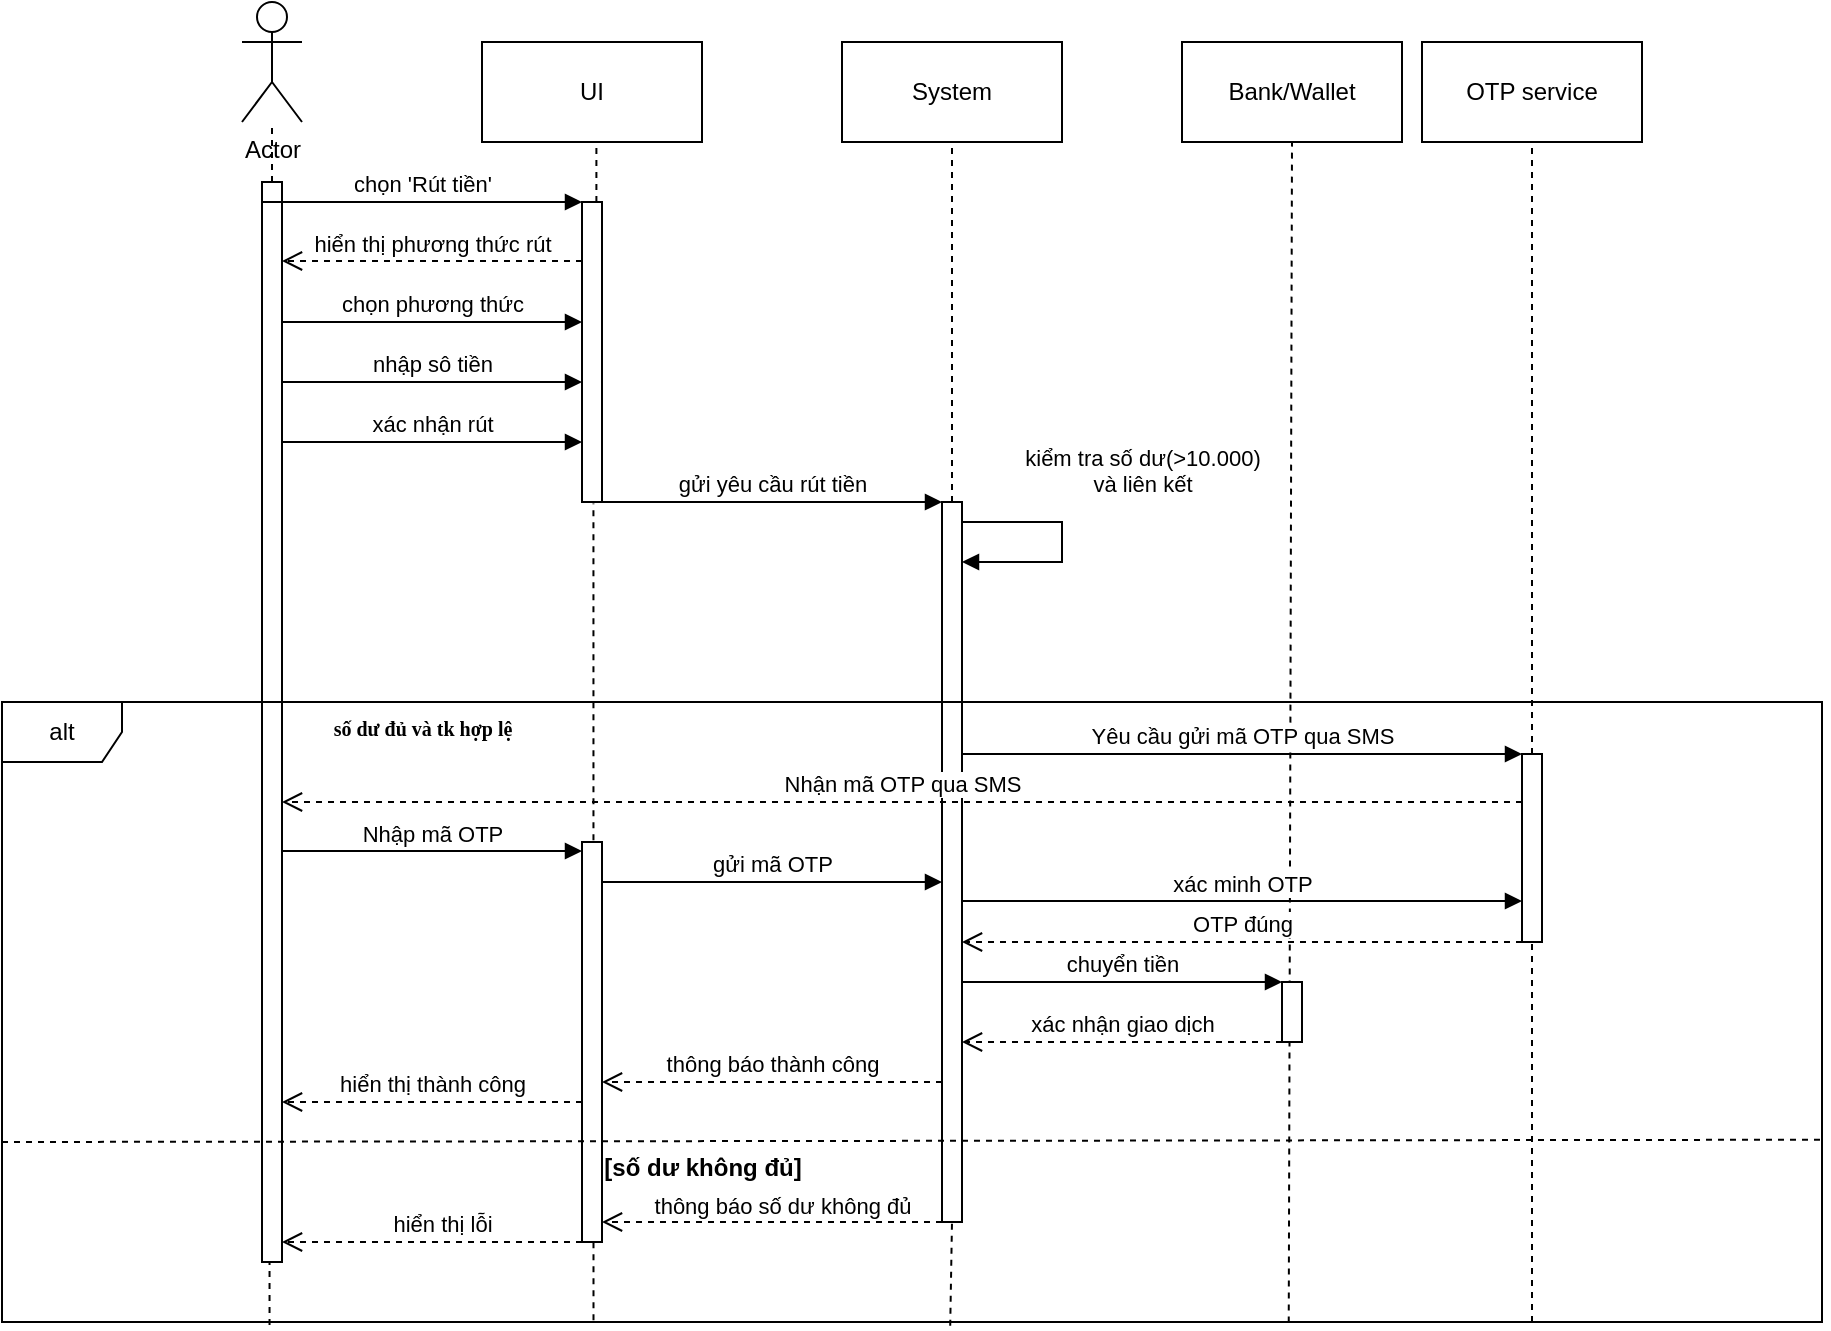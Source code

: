 <mxfile version="26.1.2">
  <diagram name="Page-1" id="2YBvvXClWsGukQMizWep">
    <mxGraphModel dx="962" dy="570" grid="1" gridSize="10" guides="1" tooltips="1" connect="1" arrows="1" fold="1" page="1" pageScale="1" pageWidth="2336" pageHeight="1654" background="none" math="0" shadow="0">
      <root>
        <mxCell id="0" />
        <mxCell id="1" parent="0" />
        <mxCell id="a39JhGWc1IQLA6Pb2ddR-4" value="Actor" style="shape=umlActor;verticalLabelPosition=bottom;verticalAlign=top;html=1;" vertex="1" parent="1">
          <mxGeometry x="140" y="210" width="30" height="60" as="geometry" />
        </mxCell>
        <mxCell id="a39JhGWc1IQLA6Pb2ddR-5" value="" style="endArrow=none;dashed=1;html=1;rounded=0;" edge="1" parent="1" source="a39JhGWc1IQLA6Pb2ddR-17" target="a39JhGWc1IQLA6Pb2ddR-4">
          <mxGeometry width="50" height="50" relative="1" as="geometry">
            <mxPoint x="155" y="680" as="sourcePoint" />
            <mxPoint x="450" y="430" as="targetPoint" />
          </mxGeometry>
        </mxCell>
        <mxCell id="a39JhGWc1IQLA6Pb2ddR-8" value="" style="endArrow=none;dashed=1;html=1;rounded=0;entryX=0.572;entryY=1.005;entryDx=0;entryDy=0;entryPerimeter=0;" edge="1" parent="1" source="a39JhGWc1IQLA6Pb2ddR-22">
          <mxGeometry width="50" height="50" relative="1" as="geometry">
            <mxPoint x="317" y="670" as="sourcePoint" />
            <mxPoint x="317.2" y="280.4" as="targetPoint" />
          </mxGeometry>
        </mxCell>
        <mxCell id="a39JhGWc1IQLA6Pb2ddR-10" value="UI" style="html=1;whiteSpace=wrap;" vertex="1" parent="1">
          <mxGeometry x="260" y="230" width="110" height="50" as="geometry" />
        </mxCell>
        <mxCell id="a39JhGWc1IQLA6Pb2ddR-11" value="System" style="html=1;whiteSpace=wrap;" vertex="1" parent="1">
          <mxGeometry x="440" y="230" width="110" height="50" as="geometry" />
        </mxCell>
        <mxCell id="a39JhGWc1IQLA6Pb2ddR-12" value="Bank/Wallet" style="html=1;whiteSpace=wrap;" vertex="1" parent="1">
          <mxGeometry x="610" y="230" width="110" height="50" as="geometry" />
        </mxCell>
        <mxCell id="a39JhGWc1IQLA6Pb2ddR-13" value="OTP service" style="html=1;whiteSpace=wrap;" vertex="1" parent="1">
          <mxGeometry x="730" y="230" width="110" height="50" as="geometry" />
        </mxCell>
        <mxCell id="a39JhGWc1IQLA6Pb2ddR-14" value="" style="endArrow=none;dashed=1;html=1;rounded=0;entryX=0.5;entryY=1;entryDx=0;entryDy=0;" edge="1" parent="1" source="a39JhGWc1IQLA6Pb2ddR-39" target="a39JhGWc1IQLA6Pb2ddR-11">
          <mxGeometry width="50" height="50" relative="1" as="geometry">
            <mxPoint x="495" y="680" as="sourcePoint" />
            <mxPoint x="450" y="430" as="targetPoint" />
          </mxGeometry>
        </mxCell>
        <mxCell id="a39JhGWc1IQLA6Pb2ddR-15" value="" style="endArrow=none;dashed=1;html=1;rounded=0;entryX=0.5;entryY=1;entryDx=0;entryDy=0;exitX=0.707;exitY=1.001;exitDx=0;exitDy=0;exitPerimeter=0;" edge="1" parent="1" source="a39JhGWc1IQLA6Pb2ddR-44" target="a39JhGWc1IQLA6Pb2ddR-12">
          <mxGeometry width="50" height="50" relative="1" as="geometry">
            <mxPoint x="670" y="930" as="sourcePoint" />
            <mxPoint x="450" y="430" as="targetPoint" />
          </mxGeometry>
        </mxCell>
        <mxCell id="a39JhGWc1IQLA6Pb2ddR-18" value="" style="endArrow=none;dashed=1;html=1;rounded=0;exitX=0.147;exitY=1.005;exitDx=0;exitDy=0;exitPerimeter=0;" edge="1" parent="1" source="a39JhGWc1IQLA6Pb2ddR-44" target="a39JhGWc1IQLA6Pb2ddR-17">
          <mxGeometry width="50" height="50" relative="1" as="geometry">
            <mxPoint x="155" y="911" as="sourcePoint" />
            <mxPoint x="155" y="270" as="targetPoint" />
          </mxGeometry>
        </mxCell>
        <mxCell id="a39JhGWc1IQLA6Pb2ddR-17" value="" style="html=1;points=[[0,0,0,0,5],[0,1,0,0,-5],[1,0,0,0,5],[1,1,0,0,-5]];perimeter=orthogonalPerimeter;outlineConnect=0;targetShapes=umlLifeline;portConstraint=eastwest;newEdgeStyle={&quot;curved&quot;:0,&quot;rounded&quot;:0};" vertex="1" parent="1">
          <mxGeometry x="150" y="300" width="10" height="540" as="geometry" />
        </mxCell>
        <mxCell id="a39JhGWc1IQLA6Pb2ddR-19" value="" style="endArrow=none;dashed=1;html=1;rounded=0;entryX=0.5;entryY=1;entryDx=0;entryDy=0;" edge="1" parent="1" source="a39JhGWc1IQLA6Pb2ddR-47" target="a39JhGWc1IQLA6Pb2ddR-13">
          <mxGeometry width="50" height="50" relative="1" as="geometry">
            <mxPoint x="785" y="890" as="sourcePoint" />
            <mxPoint x="450" y="430" as="targetPoint" />
          </mxGeometry>
        </mxCell>
        <mxCell id="a39JhGWc1IQLA6Pb2ddR-21" value="chọn &#39;Rút tiền&#39;" style="html=1;verticalAlign=bottom;endArrow=block;curved=0;rounded=0;" edge="1" parent="1" target="a39JhGWc1IQLA6Pb2ddR-22">
          <mxGeometry width="80" relative="1" as="geometry">
            <mxPoint x="150" y="310" as="sourcePoint" />
            <mxPoint x="230" y="310" as="targetPoint" />
          </mxGeometry>
        </mxCell>
        <mxCell id="a39JhGWc1IQLA6Pb2ddR-23" value="" style="endArrow=none;dashed=1;html=1;rounded=0;entryX=0.572;entryY=1.005;entryDx=0;entryDy=0;entryPerimeter=0;exitX=0.325;exitY=0.997;exitDx=0;exitDy=0;exitPerimeter=0;" edge="1" parent="1" source="a39JhGWc1IQLA6Pb2ddR-44" target="a39JhGWc1IQLA6Pb2ddR-22">
          <mxGeometry width="50" height="50" relative="1" as="geometry">
            <mxPoint x="316" y="924" as="sourcePoint" />
            <mxPoint x="317.2" y="280.4" as="targetPoint" />
          </mxGeometry>
        </mxCell>
        <mxCell id="a39JhGWc1IQLA6Pb2ddR-22" value="" style="html=1;points=[[0,0,0,0,5],[0,1,0,0,-5],[1,0,0,0,5],[1,1,0,0,-5]];perimeter=orthogonalPerimeter;outlineConnect=0;targetShapes=umlLifeline;portConstraint=eastwest;newEdgeStyle={&quot;curved&quot;:0,&quot;rounded&quot;:0};" vertex="1" parent="1">
          <mxGeometry x="310" y="310" width="10" height="150" as="geometry" />
        </mxCell>
        <mxCell id="a39JhGWc1IQLA6Pb2ddR-25" value="hiển thị phương thức rút" style="html=1;verticalAlign=bottom;endArrow=open;dashed=1;endSize=8;curved=0;rounded=0;" edge="1" parent="1">
          <mxGeometry relative="1" as="geometry">
            <mxPoint x="310" y="339.5" as="sourcePoint" />
            <mxPoint x="160" y="339.5" as="targetPoint" />
          </mxGeometry>
        </mxCell>
        <mxCell id="a39JhGWc1IQLA6Pb2ddR-26" value="chọn phương thức" style="html=1;verticalAlign=bottom;endArrow=block;curved=0;rounded=0;" edge="1" parent="1" target="a39JhGWc1IQLA6Pb2ddR-22">
          <mxGeometry width="80" relative="1" as="geometry">
            <mxPoint x="160" y="370" as="sourcePoint" />
            <mxPoint x="240" y="370" as="targetPoint" />
          </mxGeometry>
        </mxCell>
        <mxCell id="a39JhGWc1IQLA6Pb2ddR-29" value="nhập sô tiền" style="html=1;verticalAlign=bottom;endArrow=block;curved=0;rounded=0;" edge="1" parent="1">
          <mxGeometry width="80" relative="1" as="geometry">
            <mxPoint x="160" y="400" as="sourcePoint" />
            <mxPoint x="310" y="400" as="targetPoint" />
          </mxGeometry>
        </mxCell>
        <mxCell id="a39JhGWc1IQLA6Pb2ddR-30" value="xác nhận rút" style="html=1;verticalAlign=bottom;endArrow=block;curved=0;rounded=0;" edge="1" parent="1">
          <mxGeometry width="80" relative="1" as="geometry">
            <mxPoint x="160" y="430" as="sourcePoint" />
            <mxPoint x="310" y="430" as="targetPoint" />
          </mxGeometry>
        </mxCell>
        <mxCell id="a39JhGWc1IQLA6Pb2ddR-40" value="gửi yêu cầu rút tiền" style="html=1;verticalAlign=bottom;endArrow=block;curved=0;rounded=0;entryX=0;entryY=0;entryDx=0;entryDy=5;" edge="1" parent="1">
          <mxGeometry relative="1" as="geometry">
            <mxPoint x="320" y="460" as="sourcePoint" />
            <mxPoint x="490" y="460" as="targetPoint" />
          </mxGeometry>
        </mxCell>
        <mxCell id="a39JhGWc1IQLA6Pb2ddR-42" value="" style="endArrow=none;dashed=1;html=1;rounded=0;entryX=0.5;entryY=1;entryDx=0;entryDy=0;exitX=0.521;exitY=1.006;exitDx=0;exitDy=0;exitPerimeter=0;" edge="1" parent="1" source="a39JhGWc1IQLA6Pb2ddR-44" target="a39JhGWc1IQLA6Pb2ddR-39">
          <mxGeometry width="50" height="50" relative="1" as="geometry">
            <mxPoint x="495" y="890" as="sourcePoint" />
            <mxPoint x="495" y="280" as="targetPoint" />
          </mxGeometry>
        </mxCell>
        <mxCell id="a39JhGWc1IQLA6Pb2ddR-39" value="" style="html=1;points=[[0,0,0,0,5],[0,1,0,0,-5],[1,0,0,0,5],[1,1,0,0,-5]];perimeter=orthogonalPerimeter;outlineConnect=0;targetShapes=umlLifeline;portConstraint=eastwest;newEdgeStyle={&quot;curved&quot;:0,&quot;rounded&quot;:0};" vertex="1" parent="1">
          <mxGeometry x="490" y="460" width="10" height="360" as="geometry" />
        </mxCell>
        <mxCell id="a39JhGWc1IQLA6Pb2ddR-43" value="kiểm tra số dư(&amp;gt;10.&lt;span style=&quot;background-color: light-dark(#ffffff, var(--ge-dark-color, #121212)); color: light-dark(rgb(0, 0, 0), rgb(255, 255, 255));&quot;&gt;000)&lt;/span&gt;&lt;div&gt;&lt;span style=&quot;background-color: light-dark(#ffffff, var(--ge-dark-color, #121212)); color: light-dark(rgb(0, 0, 0), rgb(255, 255, 255));&quot;&gt;và liên kết&lt;/span&gt;&lt;/div&gt;" style="html=1;verticalAlign=bottom;endArrow=block;curved=0;rounded=0;" edge="1" parent="1" target="a39JhGWc1IQLA6Pb2ddR-39">
          <mxGeometry x="-0.167" y="41" width="80" relative="1" as="geometry">
            <mxPoint x="500" y="470" as="sourcePoint" />
            <mxPoint x="500" y="500" as="targetPoint" />
            <Array as="points">
              <mxPoint x="550" y="470" />
              <mxPoint x="550" y="490" />
            </Array>
            <mxPoint x="-1" y="-10" as="offset" />
          </mxGeometry>
        </mxCell>
        <mxCell id="a39JhGWc1IQLA6Pb2ddR-44" value="alt" style="shape=umlFrame;whiteSpace=wrap;html=1;pointerEvents=0;" vertex="1" parent="1">
          <mxGeometry x="20" y="560" width="910" height="310" as="geometry" />
        </mxCell>
        <mxCell id="a39JhGWc1IQLA6Pb2ddR-45" value="số dư đủ và tk hợp lệ" style="text;align=center;fontStyle=1;verticalAlign=middle;spacingLeft=3;spacingRight=3;strokeColor=none;rotatable=0;points=[[0,0.5],[1,0.5]];portConstraint=eastwest;html=1;fontSize=10;fontFamily=Times New Roman;" vertex="1" parent="1">
          <mxGeometry x="190" y="560" width="80" height="26" as="geometry" />
        </mxCell>
        <mxCell id="a39JhGWc1IQLA6Pb2ddR-46" value="Yêu cầu gửi mã OTP qua SMS" style="html=1;verticalAlign=bottom;endArrow=block;curved=0;rounded=0;" edge="1" parent="1" target="a39JhGWc1IQLA6Pb2ddR-47">
          <mxGeometry width="80" relative="1" as="geometry">
            <mxPoint x="500" y="586" as="sourcePoint" />
            <mxPoint x="580" y="586" as="targetPoint" />
          </mxGeometry>
        </mxCell>
        <mxCell id="a39JhGWc1IQLA6Pb2ddR-48" value="" style="endArrow=none;dashed=1;html=1;rounded=0;entryX=0.5;entryY=1;entryDx=0;entryDy=0;" edge="1" parent="1" target="a39JhGWc1IQLA6Pb2ddR-47">
          <mxGeometry width="50" height="50" relative="1" as="geometry">
            <mxPoint x="785" y="870" as="sourcePoint" />
            <mxPoint x="785" y="280" as="targetPoint" />
          </mxGeometry>
        </mxCell>
        <mxCell id="a39JhGWc1IQLA6Pb2ddR-47" value="" style="html=1;points=[[0,0,0,0,5],[0,1,0,0,-5],[1,0,0,0,5],[1,1,0,0,-5]];perimeter=orthogonalPerimeter;outlineConnect=0;targetShapes=umlLifeline;portConstraint=eastwest;newEdgeStyle={&quot;curved&quot;:0,&quot;rounded&quot;:0};" vertex="1" parent="1">
          <mxGeometry x="780" y="586" width="10" height="94" as="geometry" />
        </mxCell>
        <mxCell id="a39JhGWc1IQLA6Pb2ddR-49" value="Nhận mã OTP qua SMS" style="html=1;verticalAlign=bottom;endArrow=open;dashed=1;endSize=8;curved=0;rounded=0;" edge="1" parent="1">
          <mxGeometry relative="1" as="geometry">
            <mxPoint x="780" y="610" as="sourcePoint" />
            <mxPoint x="160" y="610" as="targetPoint" />
          </mxGeometry>
        </mxCell>
        <mxCell id="a39JhGWc1IQLA6Pb2ddR-50" value="Nhập mã OTP" style="html=1;verticalAlign=bottom;endArrow=block;curved=0;rounded=0;" edge="1" parent="1" target="a39JhGWc1IQLA6Pb2ddR-51">
          <mxGeometry width="80" relative="1" as="geometry">
            <mxPoint x="160" y="634.5" as="sourcePoint" />
            <mxPoint x="300" y="635" as="targetPoint" />
          </mxGeometry>
        </mxCell>
        <mxCell id="a39JhGWc1IQLA6Pb2ddR-51" value="" style="html=1;points=[[0,0,0,0,5],[0,1,0,0,-5],[1,0,0,0,5],[1,1,0,0,-5]];perimeter=orthogonalPerimeter;outlineConnect=0;targetShapes=umlLifeline;portConstraint=eastwest;newEdgeStyle={&quot;curved&quot;:0,&quot;rounded&quot;:0};" vertex="1" parent="1">
          <mxGeometry x="310" y="630" width="10" height="200" as="geometry" />
        </mxCell>
        <mxCell id="a39JhGWc1IQLA6Pb2ddR-53" value="gửi mã OTP" style="html=1;verticalAlign=bottom;endArrow=block;curved=0;rounded=0;" edge="1" parent="1" target="a39JhGWc1IQLA6Pb2ddR-39">
          <mxGeometry width="80" relative="1" as="geometry">
            <mxPoint x="320" y="650" as="sourcePoint" />
            <mxPoint x="390" y="650" as="targetPoint" />
          </mxGeometry>
        </mxCell>
        <mxCell id="a39JhGWc1IQLA6Pb2ddR-54" value="xác minh OTP" style="html=1;verticalAlign=bottom;endArrow=block;curved=0;rounded=0;" edge="1" parent="1" target="a39JhGWc1IQLA6Pb2ddR-47">
          <mxGeometry width="80" relative="1" as="geometry">
            <mxPoint x="500" y="659.5" as="sourcePoint" />
            <mxPoint x="580" y="659.5" as="targetPoint" />
          </mxGeometry>
        </mxCell>
        <mxCell id="a39JhGWc1IQLA6Pb2ddR-56" value="OTP đúng" style="html=1;verticalAlign=bottom;endArrow=open;dashed=1;endSize=8;curved=0;rounded=0;" edge="1" parent="1" target="a39JhGWc1IQLA6Pb2ddR-39">
          <mxGeometry relative="1" as="geometry">
            <mxPoint x="780" y="680" as="sourcePoint" />
            <mxPoint x="700" y="680" as="targetPoint" />
          </mxGeometry>
        </mxCell>
        <mxCell id="a39JhGWc1IQLA6Pb2ddR-57" value="chuyển tiền" style="html=1;verticalAlign=bottom;endArrow=block;curved=0;rounded=0;" edge="1" parent="1" target="a39JhGWc1IQLA6Pb2ddR-58">
          <mxGeometry width="80" relative="1" as="geometry">
            <mxPoint x="500" y="700" as="sourcePoint" />
            <mxPoint x="660" y="700" as="targetPoint" />
          </mxGeometry>
        </mxCell>
        <mxCell id="a39JhGWc1IQLA6Pb2ddR-58" value="" style="html=1;points=[[0,0,0,0,5],[0,1,0,0,-5],[1,0,0,0,5],[1,1,0,0,-5]];perimeter=orthogonalPerimeter;outlineConnect=0;targetShapes=umlLifeline;portConstraint=eastwest;newEdgeStyle={&quot;curved&quot;:0,&quot;rounded&quot;:0};" vertex="1" parent="1">
          <mxGeometry x="660" y="700" width="10" height="30" as="geometry" />
        </mxCell>
        <mxCell id="a39JhGWc1IQLA6Pb2ddR-59" value="xác nhận giao dịch" style="html=1;verticalAlign=bottom;endArrow=open;dashed=1;endSize=8;curved=0;rounded=0;" edge="1" parent="1">
          <mxGeometry relative="1" as="geometry">
            <mxPoint x="660" y="730" as="sourcePoint" />
            <mxPoint x="500" y="730" as="targetPoint" />
          </mxGeometry>
        </mxCell>
        <mxCell id="a39JhGWc1IQLA6Pb2ddR-60" value="thông báo thành công" style="html=1;verticalAlign=bottom;endArrow=open;dashed=1;endSize=8;curved=0;rounded=0;" edge="1" parent="1" target="a39JhGWc1IQLA6Pb2ddR-51">
          <mxGeometry relative="1" as="geometry">
            <mxPoint x="490" y="750" as="sourcePoint" />
            <mxPoint x="410" y="750" as="targetPoint" />
          </mxGeometry>
        </mxCell>
        <mxCell id="a39JhGWc1IQLA6Pb2ddR-61" value="hiển thị thành công" style="html=1;verticalAlign=bottom;endArrow=open;dashed=1;endSize=8;curved=0;rounded=0;" edge="1" parent="1" target="a39JhGWc1IQLA6Pb2ddR-17">
          <mxGeometry relative="1" as="geometry">
            <mxPoint x="310" y="760" as="sourcePoint" />
            <mxPoint x="170" y="760" as="targetPoint" />
          </mxGeometry>
        </mxCell>
        <mxCell id="a39JhGWc1IQLA6Pb2ddR-64" value="[số dư không đủ]" style="text;align=center;fontStyle=1;verticalAlign=middle;spacingLeft=3;spacingRight=3;strokeColor=none;rotatable=0;points=[[0,0.5],[1,0.5]];portConstraint=eastwest;html=1;" vertex="1" parent="1">
          <mxGeometry x="330" y="780" width="80" height="26" as="geometry" />
        </mxCell>
        <mxCell id="a39JhGWc1IQLA6Pb2ddR-66" value="thông báo số dư không đủ" style="html=1;verticalAlign=bottom;endArrow=open;dashed=1;endSize=8;curved=0;rounded=0;" edge="1" parent="1">
          <mxGeometry x="-0.059" y="1" relative="1" as="geometry">
            <mxPoint x="490" y="820" as="sourcePoint" />
            <mxPoint x="320" y="820" as="targetPoint" />
            <mxPoint as="offset" />
          </mxGeometry>
        </mxCell>
        <mxCell id="a39JhGWc1IQLA6Pb2ddR-67" value="hiển thị lỗi" style="html=1;verticalAlign=bottom;endArrow=open;dashed=1;endSize=8;curved=0;rounded=0;" edge="1" parent="1">
          <mxGeometry x="-0.067" relative="1" as="geometry">
            <mxPoint x="310" y="830" as="sourcePoint" />
            <mxPoint x="160" y="830" as="targetPoint" />
            <mxPoint as="offset" />
          </mxGeometry>
        </mxCell>
        <mxCell id="a39JhGWc1IQLA6Pb2ddR-68" value="" style="endArrow=none;dashed=1;html=1;rounded=0;entryX=1.002;entryY=0.706;entryDx=0;entryDy=0;entryPerimeter=0;" edge="1" parent="1" target="a39JhGWc1IQLA6Pb2ddR-44">
          <mxGeometry width="50" height="50" relative="1" as="geometry">
            <mxPoint x="20" y="780" as="sourcePoint" />
            <mxPoint x="70" y="730" as="targetPoint" />
          </mxGeometry>
        </mxCell>
      </root>
    </mxGraphModel>
  </diagram>
</mxfile>

